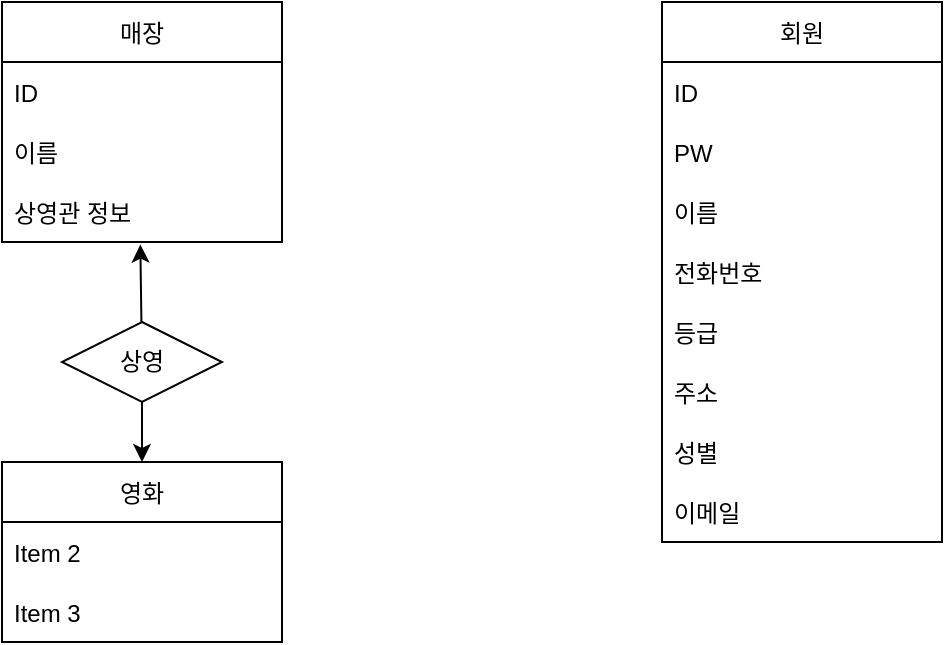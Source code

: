 <mxfile version="15.5.2" type="github">
  <diagram id="C5RBs43oDa-KdzZeNtuy" name="Page-1">
    <mxGraphModel dx="1178" dy="659" grid="1" gridSize="10" guides="1" tooltips="1" connect="1" arrows="1" fold="1" page="1" pageScale="1" pageWidth="827" pageHeight="1169" math="0" shadow="0">
      <root>
        <mxCell id="WIyWlLk6GJQsqaUBKTNV-0" />
        <mxCell id="WIyWlLk6GJQsqaUBKTNV-1" parent="WIyWlLk6GJQsqaUBKTNV-0" />
        <mxCell id="eVh-Bh2Psxbf9Z9gG3oA-1" value="회원" style="swimlane;fontStyle=0;childLayout=stackLayout;horizontal=1;startSize=30;horizontalStack=0;resizeParent=1;resizeParentMax=0;resizeLast=0;collapsible=1;marginBottom=0;" vertex="1" parent="WIyWlLk6GJQsqaUBKTNV-1">
          <mxGeometry x="660" y="190" width="140" height="270" as="geometry" />
        </mxCell>
        <mxCell id="eVh-Bh2Psxbf9Z9gG3oA-2" value="ID" style="text;strokeColor=none;fillColor=none;align=left;verticalAlign=middle;spacingLeft=4;spacingRight=4;overflow=hidden;points=[[0,0.5],[1,0.5]];portConstraint=eastwest;rotatable=0;" vertex="1" parent="eVh-Bh2Psxbf9Z9gG3oA-1">
          <mxGeometry y="30" width="140" height="30" as="geometry" />
        </mxCell>
        <mxCell id="eVh-Bh2Psxbf9Z9gG3oA-3" value="PW" style="text;strokeColor=none;fillColor=none;align=left;verticalAlign=middle;spacingLeft=4;spacingRight=4;overflow=hidden;points=[[0,0.5],[1,0.5]];portConstraint=eastwest;rotatable=0;" vertex="1" parent="eVh-Bh2Psxbf9Z9gG3oA-1">
          <mxGeometry y="60" width="140" height="30" as="geometry" />
        </mxCell>
        <mxCell id="eVh-Bh2Psxbf9Z9gG3oA-4" value="이름" style="text;strokeColor=none;fillColor=none;align=left;verticalAlign=middle;spacingLeft=4;spacingRight=4;overflow=hidden;points=[[0,0.5],[1,0.5]];portConstraint=eastwest;rotatable=0;" vertex="1" parent="eVh-Bh2Psxbf9Z9gG3oA-1">
          <mxGeometry y="90" width="140" height="30" as="geometry" />
        </mxCell>
        <mxCell id="eVh-Bh2Psxbf9Z9gG3oA-8" value="전화번호" style="text;strokeColor=none;fillColor=none;align=left;verticalAlign=middle;spacingLeft=4;spacingRight=4;overflow=hidden;points=[[0,0.5],[1,0.5]];portConstraint=eastwest;rotatable=0;" vertex="1" parent="eVh-Bh2Psxbf9Z9gG3oA-1">
          <mxGeometry y="120" width="140" height="30" as="geometry" />
        </mxCell>
        <mxCell id="eVh-Bh2Psxbf9Z9gG3oA-9" value="등급" style="text;strokeColor=none;fillColor=none;align=left;verticalAlign=middle;spacingLeft=4;spacingRight=4;overflow=hidden;points=[[0,0.5],[1,0.5]];portConstraint=eastwest;rotatable=0;" vertex="1" parent="eVh-Bh2Psxbf9Z9gG3oA-1">
          <mxGeometry y="150" width="140" height="30" as="geometry" />
        </mxCell>
        <mxCell id="eVh-Bh2Psxbf9Z9gG3oA-10" value="주소" style="text;strokeColor=none;fillColor=none;align=left;verticalAlign=middle;spacingLeft=4;spacingRight=4;overflow=hidden;points=[[0,0.5],[1,0.5]];portConstraint=eastwest;rotatable=0;" vertex="1" parent="eVh-Bh2Psxbf9Z9gG3oA-1">
          <mxGeometry y="180" width="140" height="30" as="geometry" />
        </mxCell>
        <mxCell id="eVh-Bh2Psxbf9Z9gG3oA-11" value="성별" style="text;strokeColor=none;fillColor=none;align=left;verticalAlign=middle;spacingLeft=4;spacingRight=4;overflow=hidden;points=[[0,0.5],[1,0.5]];portConstraint=eastwest;rotatable=0;" vertex="1" parent="eVh-Bh2Psxbf9Z9gG3oA-1">
          <mxGeometry y="210" width="140" height="30" as="geometry" />
        </mxCell>
        <mxCell id="eVh-Bh2Psxbf9Z9gG3oA-12" value="이메일" style="text;strokeColor=none;fillColor=none;align=left;verticalAlign=middle;spacingLeft=4;spacingRight=4;overflow=hidden;points=[[0,0.5],[1,0.5]];portConstraint=eastwest;rotatable=0;" vertex="1" parent="eVh-Bh2Psxbf9Z9gG3oA-1">
          <mxGeometry y="240" width="140" height="30" as="geometry" />
        </mxCell>
        <mxCell id="eVh-Bh2Psxbf9Z9gG3oA-13" value="매장" style="swimlane;fontStyle=0;childLayout=stackLayout;horizontal=1;startSize=30;horizontalStack=0;resizeParent=1;resizeParentMax=0;resizeLast=0;collapsible=1;marginBottom=0;" vertex="1" parent="WIyWlLk6GJQsqaUBKTNV-1">
          <mxGeometry x="330" y="190" width="140" height="120" as="geometry" />
        </mxCell>
        <mxCell id="eVh-Bh2Psxbf9Z9gG3oA-14" value="ID" style="text;strokeColor=none;fillColor=none;align=left;verticalAlign=middle;spacingLeft=4;spacingRight=4;overflow=hidden;points=[[0,0.5],[1,0.5]];portConstraint=eastwest;rotatable=0;" vertex="1" parent="eVh-Bh2Psxbf9Z9gG3oA-13">
          <mxGeometry y="30" width="140" height="30" as="geometry" />
        </mxCell>
        <mxCell id="eVh-Bh2Psxbf9Z9gG3oA-15" value="이름" style="text;strokeColor=none;fillColor=none;align=left;verticalAlign=middle;spacingLeft=4;spacingRight=4;overflow=hidden;points=[[0,0.5],[1,0.5]];portConstraint=eastwest;rotatable=0;" vertex="1" parent="eVh-Bh2Psxbf9Z9gG3oA-13">
          <mxGeometry y="60" width="140" height="30" as="geometry" />
        </mxCell>
        <mxCell id="eVh-Bh2Psxbf9Z9gG3oA-16" value="상영관 정보" style="text;strokeColor=none;fillColor=none;align=left;verticalAlign=middle;spacingLeft=4;spacingRight=4;overflow=hidden;points=[[0,0.5],[1,0.5]];portConstraint=eastwest;rotatable=0;" vertex="1" parent="eVh-Bh2Psxbf9Z9gG3oA-13">
          <mxGeometry y="90" width="140" height="30" as="geometry" />
        </mxCell>
        <mxCell id="eVh-Bh2Psxbf9Z9gG3oA-17" value="상영" style="rhombus;whiteSpace=wrap;html=1;" vertex="1" parent="WIyWlLk6GJQsqaUBKTNV-1">
          <mxGeometry x="360" y="350" width="80" height="40" as="geometry" />
        </mxCell>
        <mxCell id="eVh-Bh2Psxbf9Z9gG3oA-19" value="" style="endArrow=classic;html=1;rounded=0;entryX=0.494;entryY=1.043;entryDx=0;entryDy=0;entryPerimeter=0;" edge="1" parent="WIyWlLk6GJQsqaUBKTNV-1" source="eVh-Bh2Psxbf9Z9gG3oA-17" target="eVh-Bh2Psxbf9Z9gG3oA-16">
          <mxGeometry width="50" height="50" relative="1" as="geometry">
            <mxPoint x="450" y="460" as="sourcePoint" />
            <mxPoint x="480" y="380" as="targetPoint" />
          </mxGeometry>
        </mxCell>
        <mxCell id="eVh-Bh2Psxbf9Z9gG3oA-20" value="영화" style="swimlane;fontStyle=0;childLayout=stackLayout;horizontal=1;startSize=30;horizontalStack=0;resizeParent=1;resizeParentMax=0;resizeLast=0;collapsible=1;marginBottom=0;" vertex="1" parent="WIyWlLk6GJQsqaUBKTNV-1">
          <mxGeometry x="330" y="420" width="140" height="90" as="geometry" />
        </mxCell>
        <mxCell id="eVh-Bh2Psxbf9Z9gG3oA-22" value="Item 2" style="text;strokeColor=none;fillColor=none;align=left;verticalAlign=middle;spacingLeft=4;spacingRight=4;overflow=hidden;points=[[0,0.5],[1,0.5]];portConstraint=eastwest;rotatable=0;" vertex="1" parent="eVh-Bh2Psxbf9Z9gG3oA-20">
          <mxGeometry y="30" width="140" height="30" as="geometry" />
        </mxCell>
        <mxCell id="eVh-Bh2Psxbf9Z9gG3oA-23" value="Item 3" style="text;strokeColor=none;fillColor=none;align=left;verticalAlign=middle;spacingLeft=4;spacingRight=4;overflow=hidden;points=[[0,0.5],[1,0.5]];portConstraint=eastwest;rotatable=0;" vertex="1" parent="eVh-Bh2Psxbf9Z9gG3oA-20">
          <mxGeometry y="60" width="140" height="30" as="geometry" />
        </mxCell>
        <mxCell id="eVh-Bh2Psxbf9Z9gG3oA-24" value="" style="endArrow=classic;html=1;rounded=0;exitX=0.5;exitY=1;exitDx=0;exitDy=0;entryX=0.5;entryY=0;entryDx=0;entryDy=0;" edge="1" parent="WIyWlLk6GJQsqaUBKTNV-1" source="eVh-Bh2Psxbf9Z9gG3oA-17" target="eVh-Bh2Psxbf9Z9gG3oA-20">
          <mxGeometry width="50" height="50" relative="1" as="geometry">
            <mxPoint x="450" y="460" as="sourcePoint" />
            <mxPoint x="500" y="410" as="targetPoint" />
          </mxGeometry>
        </mxCell>
      </root>
    </mxGraphModel>
  </diagram>
</mxfile>
